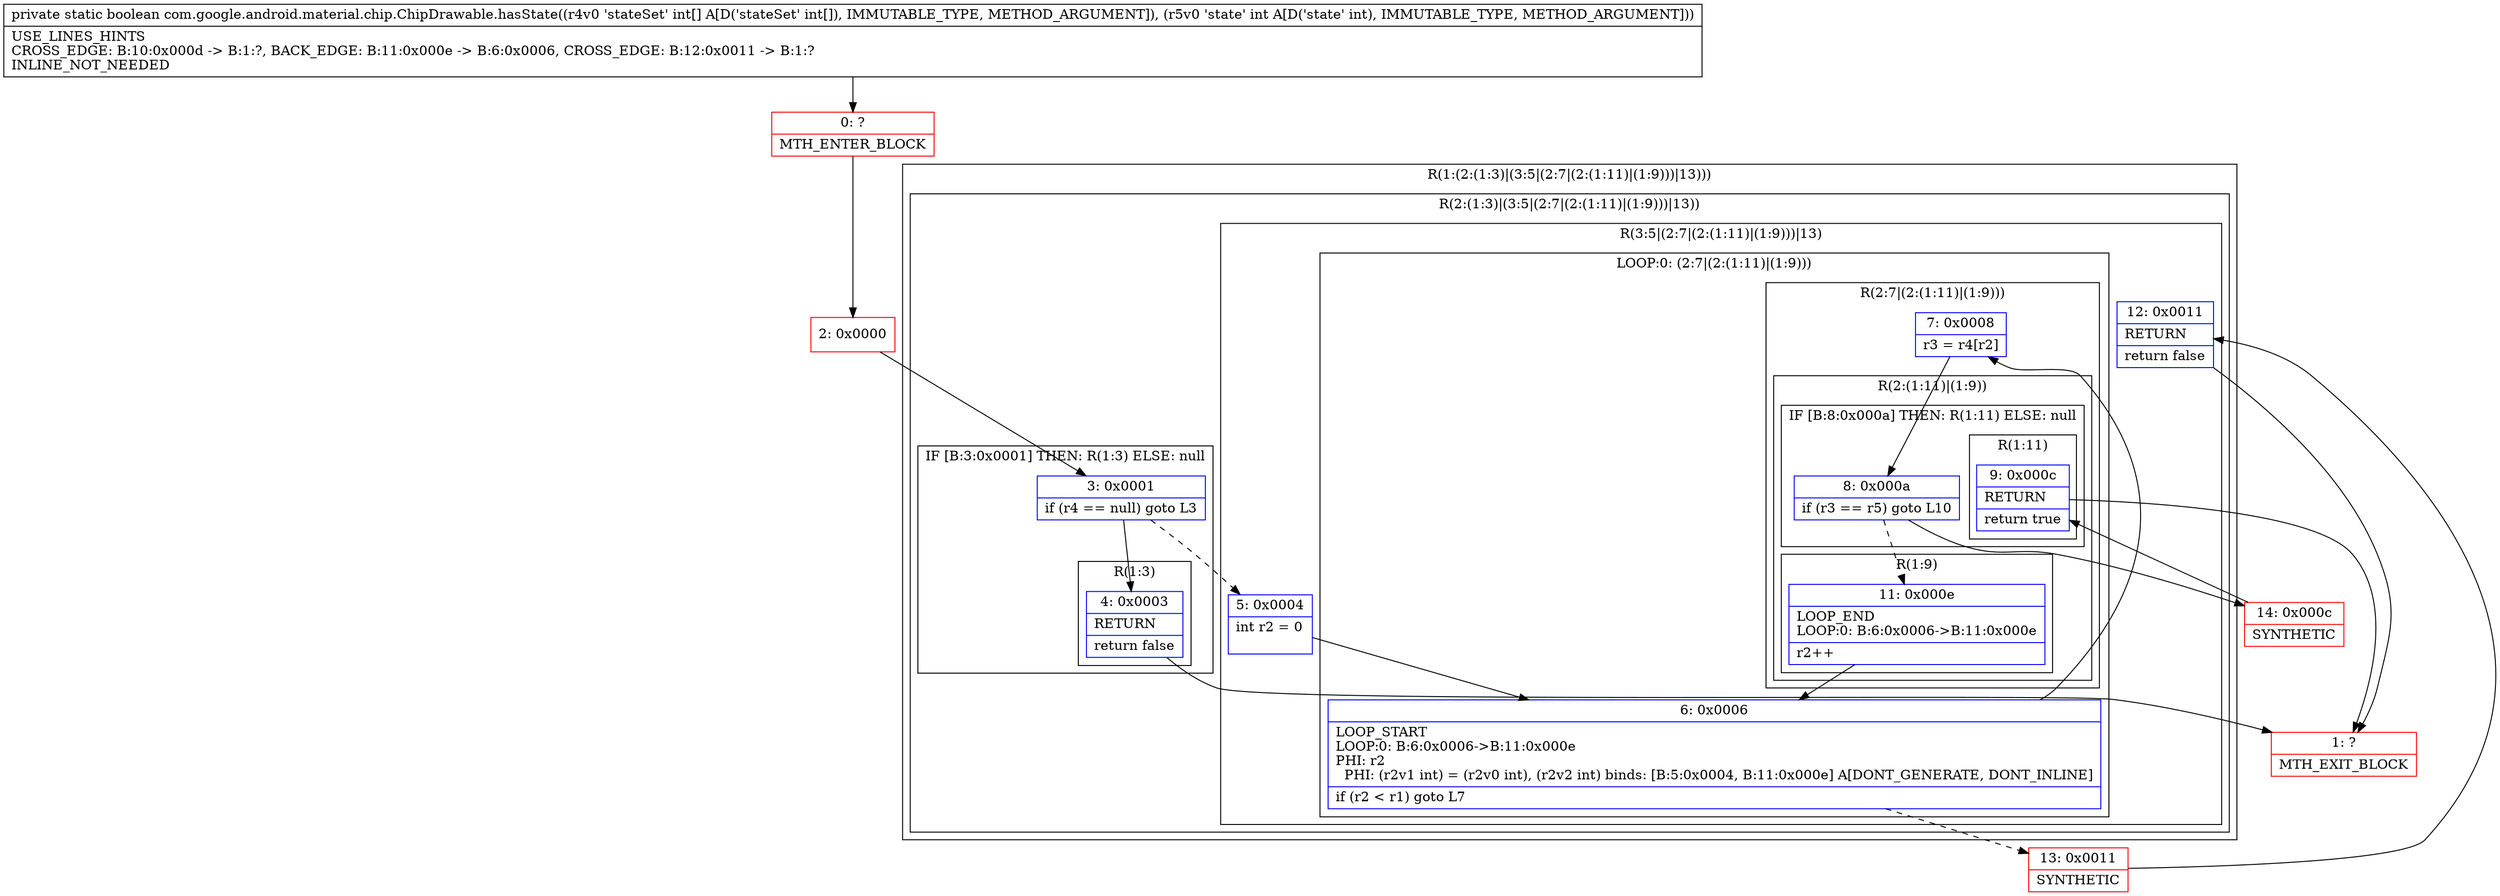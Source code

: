 digraph "CFG forcom.google.android.material.chip.ChipDrawable.hasState([II)Z" {
subgraph cluster_Region_1124500237 {
label = "R(1:(2:(1:3)|(3:5|(2:7|(2:(1:11)|(1:9)))|13)))";
node [shape=record,color=blue];
subgraph cluster_Region_301272797 {
label = "R(2:(1:3)|(3:5|(2:7|(2:(1:11)|(1:9)))|13))";
node [shape=record,color=blue];
subgraph cluster_IfRegion_74323691 {
label = "IF [B:3:0x0001] THEN: R(1:3) ELSE: null";
node [shape=record,color=blue];
Node_3 [shape=record,label="{3\:\ 0x0001|if (r4 == null) goto L3\l}"];
subgraph cluster_Region_829388032 {
label = "R(1:3)";
node [shape=record,color=blue];
Node_4 [shape=record,label="{4\:\ 0x0003|RETURN\l|return false\l}"];
}
}
subgraph cluster_Region_1698370155 {
label = "R(3:5|(2:7|(2:(1:11)|(1:9)))|13)";
node [shape=record,color=blue];
Node_5 [shape=record,label="{5\:\ 0x0004|int r2 = 0\l\l}"];
subgraph cluster_LoopRegion_1174836939 {
label = "LOOP:0: (2:7|(2:(1:11)|(1:9)))";
node [shape=record,color=blue];
Node_6 [shape=record,label="{6\:\ 0x0006|LOOP_START\lLOOP:0: B:6:0x0006\-\>B:11:0x000e\lPHI: r2 \l  PHI: (r2v1 int) = (r2v0 int), (r2v2 int) binds: [B:5:0x0004, B:11:0x000e] A[DONT_GENERATE, DONT_INLINE]\l|if (r2 \< r1) goto L7\l}"];
subgraph cluster_Region_1226565545 {
label = "R(2:7|(2:(1:11)|(1:9)))";
node [shape=record,color=blue];
Node_7 [shape=record,label="{7\:\ 0x0008|r3 = r4[r2]\l}"];
subgraph cluster_Region_2143087408 {
label = "R(2:(1:11)|(1:9))";
node [shape=record,color=blue];
subgraph cluster_IfRegion_194077538 {
label = "IF [B:8:0x000a] THEN: R(1:11) ELSE: null";
node [shape=record,color=blue];
Node_8 [shape=record,label="{8\:\ 0x000a|if (r3 == r5) goto L10\l}"];
subgraph cluster_Region_1100796005 {
label = "R(1:11)";
node [shape=record,color=blue];
Node_9 [shape=record,label="{9\:\ 0x000c|RETURN\l|return true\l}"];
}
}
subgraph cluster_Region_1271340645 {
label = "R(1:9)";
node [shape=record,color=blue];
Node_11 [shape=record,label="{11\:\ 0x000e|LOOP_END\lLOOP:0: B:6:0x0006\-\>B:11:0x000e\l|r2++\l}"];
}
}
}
}
Node_12 [shape=record,label="{12\:\ 0x0011|RETURN\l|return false\l}"];
}
}
}
Node_0 [shape=record,color=red,label="{0\:\ ?|MTH_ENTER_BLOCK\l}"];
Node_2 [shape=record,color=red,label="{2\:\ 0x0000}"];
Node_1 [shape=record,color=red,label="{1\:\ ?|MTH_EXIT_BLOCK\l}"];
Node_14 [shape=record,color=red,label="{14\:\ 0x000c|SYNTHETIC\l}"];
Node_13 [shape=record,color=red,label="{13\:\ 0x0011|SYNTHETIC\l}"];
MethodNode[shape=record,label="{private static boolean com.google.android.material.chip.ChipDrawable.hasState((r4v0 'stateSet' int[] A[D('stateSet' int[]), IMMUTABLE_TYPE, METHOD_ARGUMENT]), (r5v0 'state' int A[D('state' int), IMMUTABLE_TYPE, METHOD_ARGUMENT]))  | USE_LINES_HINTS\lCROSS_EDGE: B:10:0x000d \-\> B:1:?, BACK_EDGE: B:11:0x000e \-\> B:6:0x0006, CROSS_EDGE: B:12:0x0011 \-\> B:1:?\lINLINE_NOT_NEEDED\l}"];
MethodNode -> Node_0;Node_3 -> Node_4;
Node_3 -> Node_5[style=dashed];
Node_4 -> Node_1;
Node_5 -> Node_6;
Node_6 -> Node_7;
Node_6 -> Node_13[style=dashed];
Node_7 -> Node_8;
Node_8 -> Node_11[style=dashed];
Node_8 -> Node_14;
Node_9 -> Node_1;
Node_11 -> Node_6;
Node_12 -> Node_1;
Node_0 -> Node_2;
Node_2 -> Node_3;
Node_14 -> Node_9;
Node_13 -> Node_12;
}

